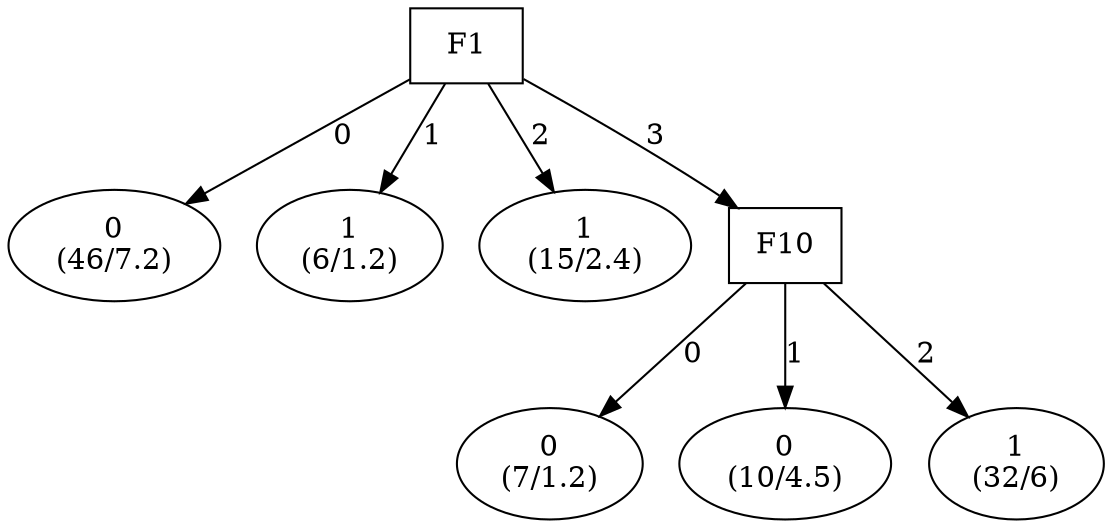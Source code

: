digraph YaDT {
n0 [ shape=box, label="F1\n"]
n0 -> n1 [label="0"]
n1 [ shape=ellipse, label="0\n(46/7.2)"]
n0 -> n2 [label="1"]
n2 [ shape=ellipse, label="1\n(6/1.2)"]
n0 -> n3 [label="2"]
n3 [ shape=ellipse, label="1\n(15/2.4)"]
n0 -> n4 [label="3"]
n4 [ shape=box, label="F10\n"]
n4 -> n5 [label="0"]
n5 [ shape=ellipse, label="0\n(7/1.2)"]
n4 -> n6 [label="1"]
n6 [ shape=ellipse, label="0\n(10/4.5)"]
n4 -> n7 [label="2"]
n7 [ shape=ellipse, label="1\n(32/6)"]
}
